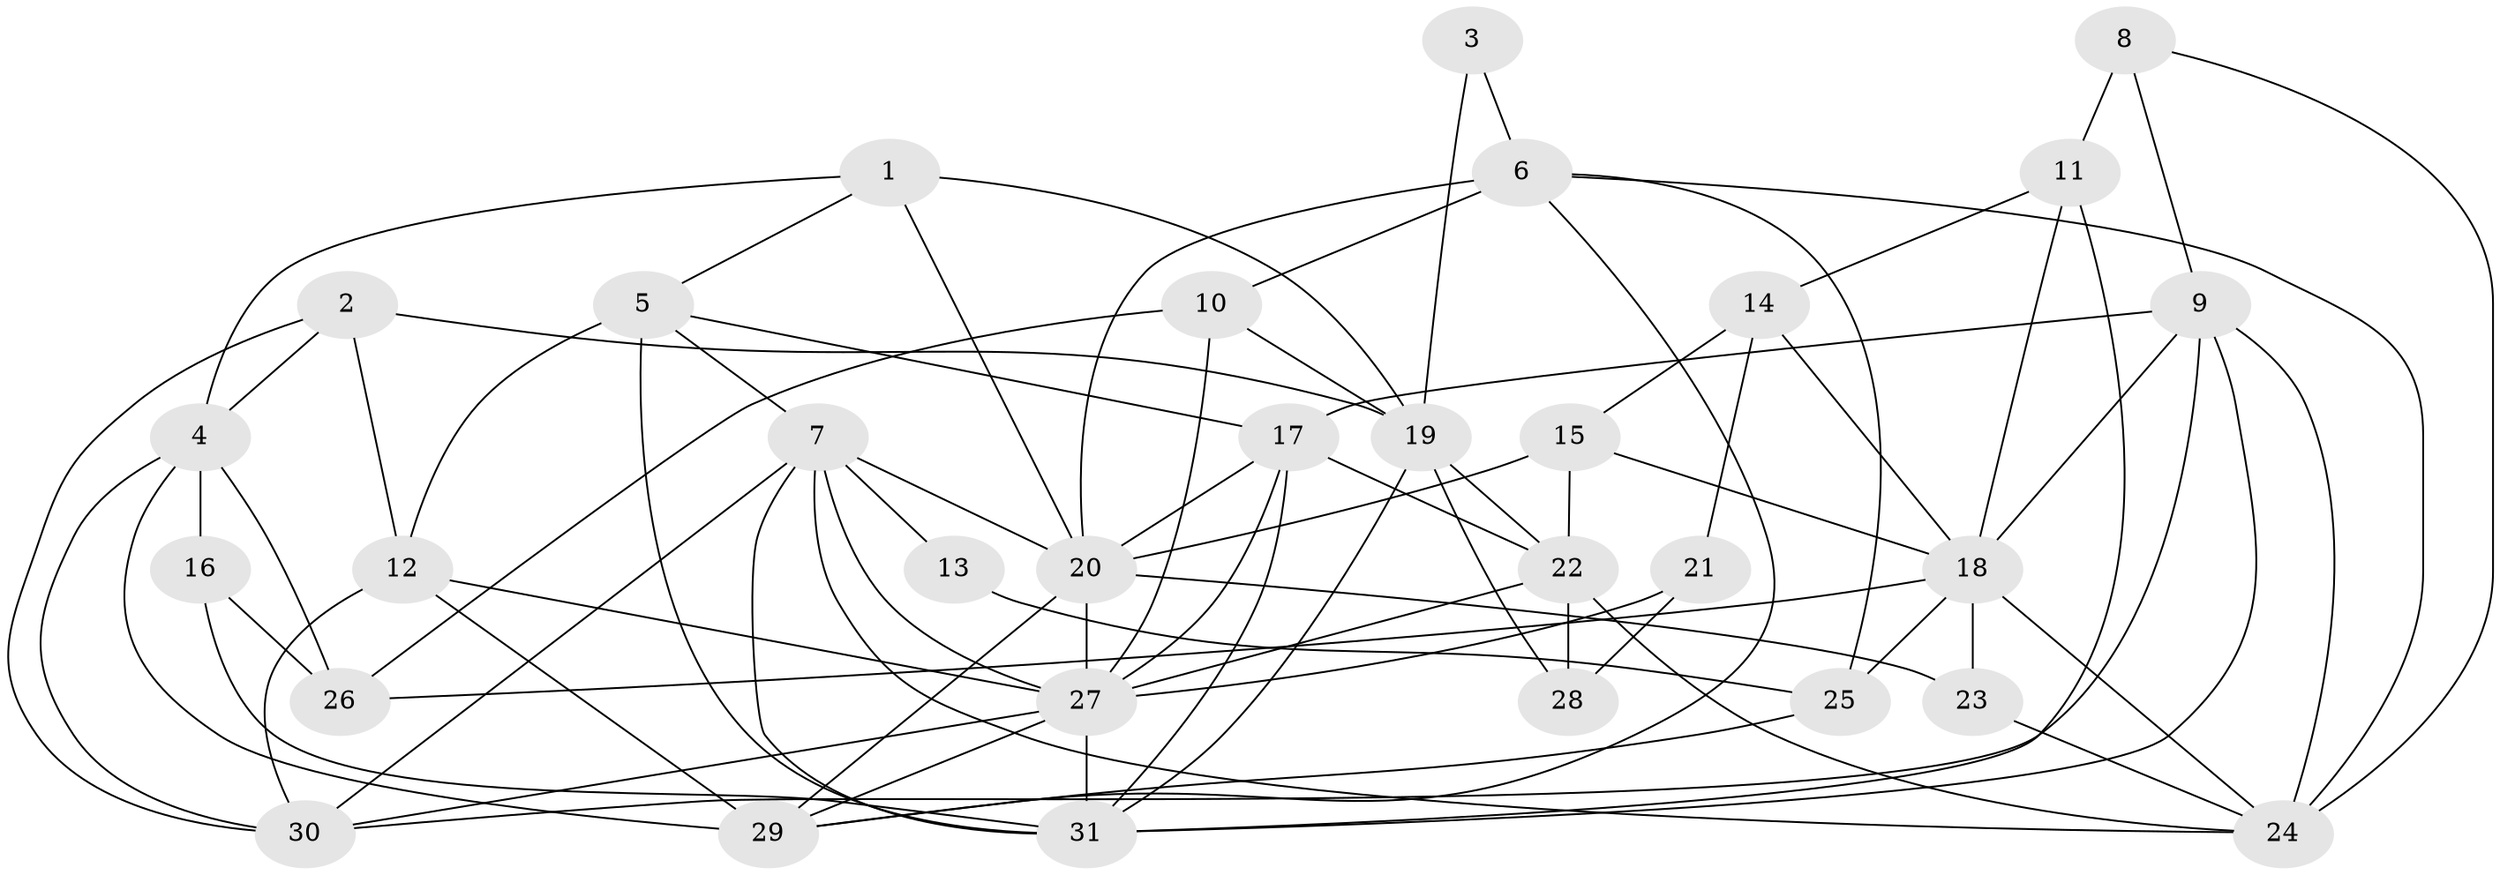 // original degree distribution, {4: 0.16129032258064516, 2: 0.12903225806451613, 3: 0.3387096774193548, 5: 0.20967741935483872, 6: 0.11290322580645161, 8: 0.016129032258064516, 7: 0.03225806451612903}
// Generated by graph-tools (version 1.1) at 2025/02/03/09/25 03:02:10]
// undirected, 31 vertices, 79 edges
graph export_dot {
graph [start="1"]
  node [color=gray90,style=filled];
  1;
  2;
  3;
  4;
  5;
  6;
  7;
  8;
  9;
  10;
  11;
  12;
  13;
  14;
  15;
  16;
  17;
  18;
  19;
  20;
  21;
  22;
  23;
  24;
  25;
  26;
  27;
  28;
  29;
  30;
  31;
  1 -- 4 [weight=1.0];
  1 -- 5 [weight=1.0];
  1 -- 19 [weight=1.0];
  1 -- 20 [weight=1.0];
  2 -- 4 [weight=1.0];
  2 -- 12 [weight=1.0];
  2 -- 19 [weight=1.0];
  2 -- 30 [weight=1.0];
  3 -- 6 [weight=1.0];
  3 -- 19 [weight=1.0];
  4 -- 16 [weight=2.0];
  4 -- 26 [weight=1.0];
  4 -- 29 [weight=1.0];
  4 -- 30 [weight=1.0];
  5 -- 7 [weight=1.0];
  5 -- 12 [weight=1.0];
  5 -- 17 [weight=1.0];
  5 -- 31 [weight=2.0];
  6 -- 10 [weight=2.0];
  6 -- 20 [weight=1.0];
  6 -- 24 [weight=1.0];
  6 -- 25 [weight=1.0];
  6 -- 29 [weight=1.0];
  7 -- 13 [weight=2.0];
  7 -- 20 [weight=1.0];
  7 -- 24 [weight=1.0];
  7 -- 27 [weight=1.0];
  7 -- 30 [weight=1.0];
  7 -- 31 [weight=1.0];
  8 -- 9 [weight=1.0];
  8 -- 11 [weight=2.0];
  8 -- 24 [weight=1.0];
  9 -- 17 [weight=1.0];
  9 -- 18 [weight=1.0];
  9 -- 24 [weight=1.0];
  9 -- 30 [weight=1.0];
  9 -- 31 [weight=1.0];
  10 -- 19 [weight=1.0];
  10 -- 26 [weight=2.0];
  10 -- 27 [weight=1.0];
  11 -- 14 [weight=1.0];
  11 -- 18 [weight=1.0];
  11 -- 31 [weight=1.0];
  12 -- 27 [weight=1.0];
  12 -- 29 [weight=1.0];
  12 -- 30 [weight=1.0];
  13 -- 25 [weight=1.0];
  14 -- 15 [weight=1.0];
  14 -- 18 [weight=1.0];
  14 -- 21 [weight=1.0];
  15 -- 18 [weight=1.0];
  15 -- 20 [weight=1.0];
  15 -- 22 [weight=1.0];
  16 -- 26 [weight=1.0];
  16 -- 31 [weight=1.0];
  17 -- 20 [weight=1.0];
  17 -- 22 [weight=2.0];
  17 -- 27 [weight=2.0];
  17 -- 31 [weight=1.0];
  18 -- 23 [weight=1.0];
  18 -- 24 [weight=2.0];
  18 -- 25 [weight=1.0];
  18 -- 26 [weight=1.0];
  19 -- 22 [weight=1.0];
  19 -- 28 [weight=1.0];
  19 -- 31 [weight=1.0];
  20 -- 23 [weight=1.0];
  20 -- 27 [weight=2.0];
  20 -- 29 [weight=1.0];
  21 -- 27 [weight=1.0];
  21 -- 28 [weight=1.0];
  22 -- 24 [weight=1.0];
  22 -- 27 [weight=1.0];
  22 -- 28 [weight=2.0];
  23 -- 24 [weight=1.0];
  25 -- 29 [weight=1.0];
  27 -- 29 [weight=1.0];
  27 -- 30 [weight=1.0];
  27 -- 31 [weight=1.0];
}
